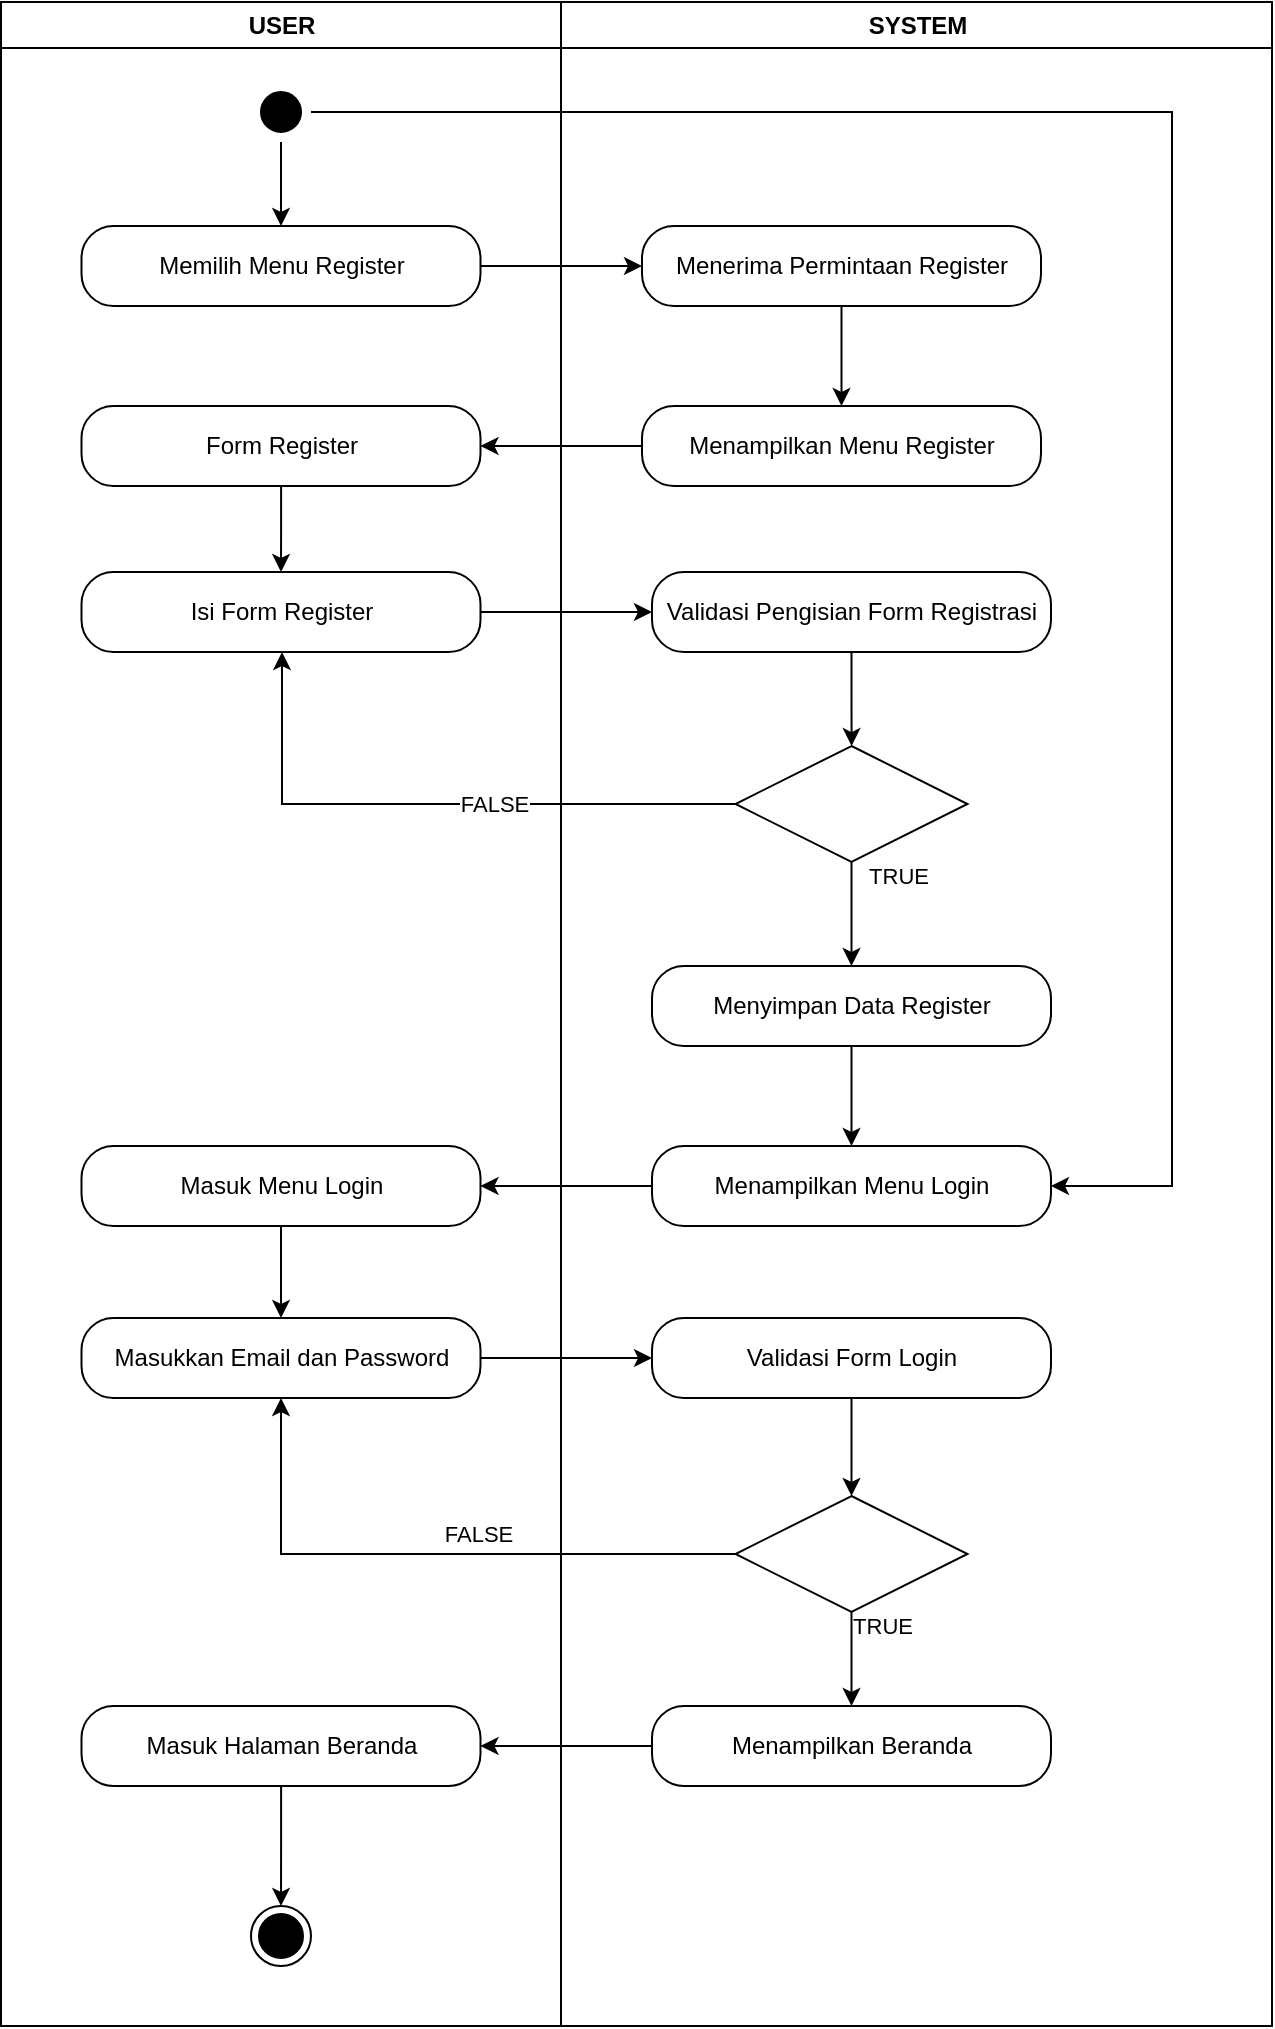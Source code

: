 <mxfile version="14.6.1" type="device"><diagram name="Page-1" id="e7e014a7-5840-1c2e-5031-d8a46d1fe8dd"><mxGraphModel dx="1158" dy="506" grid="1" gridSize="10" guides="1" tooltips="1" connect="1" arrows="1" fold="1" page="1" pageScale="1" pageWidth="1169" pageHeight="826" background="#ffffff" math="0" shadow="0"><root><mxCell id="0"/><mxCell id="1" parent="0"/><mxCell id="2" value="USER" style="swimlane;whiteSpace=wrap;strokeColor=#000000;" parent="1" vertex="1"><mxGeometry x="164.5" y="128" width="280" height="1012" as="geometry"/></mxCell><mxCell id="Z_qq1MQ60-w90euAvEnh-45" style="edgeStyle=orthogonalEdgeStyle;rounded=0;orthogonalLoop=1;jettySize=auto;html=1;" edge="1" parent="2" source="5"><mxGeometry relative="1" as="geometry"><mxPoint x="140.0" y="112" as="targetPoint"/><Array as="points"><mxPoint x="140" y="42"/></Array></mxGeometry></mxCell><mxCell id="5" value="" style="ellipse;shape=startState;fillColor=#000000;strokeColor=#FFFFFF;" parent="2" vertex="1"><mxGeometry x="125" y="40" width="30" height="30" as="geometry"/></mxCell><mxCell id="Z_qq1MQ60-w90euAvEnh-48" value="Memilih Menu Register" style="rounded=1;whiteSpace=wrap;html=1;arcSize=40;fontColor=#000000;fillColor=#FFFFFF;strokeColor=#000000;" vertex="1" parent="2"><mxGeometry x="40.25" y="112" width="199.5" height="40" as="geometry"/></mxCell><mxCell id="Z_qq1MQ60-w90euAvEnh-55" style="edgeStyle=orthogonalEdgeStyle;rounded=0;orthogonalLoop=1;jettySize=auto;html=1;entryX=0.5;entryY=0;entryDx=0;entryDy=0;" edge="1" parent="2" source="Z_qq1MQ60-w90euAvEnh-52" target="Z_qq1MQ60-w90euAvEnh-54"><mxGeometry relative="1" as="geometry"/></mxCell><mxCell id="Z_qq1MQ60-w90euAvEnh-52" value="Form Register" style="rounded=1;whiteSpace=wrap;html=1;arcSize=40;fontColor=#000000;fillColor=#FFFFFF;strokeColor=#000000;" vertex="1" parent="2"><mxGeometry x="40.25" y="202" width="199.5" height="40" as="geometry"/></mxCell><mxCell id="Z_qq1MQ60-w90euAvEnh-54" value="Isi Form Register" style="rounded=1;whiteSpace=wrap;html=1;arcSize=40;fontColor=#000000;fillColor=#FFFFFF;strokeColor=#000000;" vertex="1" parent="2"><mxGeometry x="40.25" y="285" width="199.5" height="40" as="geometry"/></mxCell><mxCell id="Z_qq1MQ60-w90euAvEnh-69" style="edgeStyle=orthogonalEdgeStyle;rounded=0;orthogonalLoop=1;jettySize=auto;html=1;" edge="1" parent="2" source="Z_qq1MQ60-w90euAvEnh-66" target="Z_qq1MQ60-w90euAvEnh-68"><mxGeometry relative="1" as="geometry"/></mxCell><mxCell id="Z_qq1MQ60-w90euAvEnh-66" value="Masuk Menu Login" style="rounded=1;whiteSpace=wrap;html=1;arcSize=40;fontColor=#000000;fillColor=#FFFFFF;strokeColor=#000000;" vertex="1" parent="2"><mxGeometry x="40.25" y="572" width="199.5" height="40" as="geometry"/></mxCell><mxCell id="Z_qq1MQ60-w90euAvEnh-68" value="Masukkan Email dan Password" style="rounded=1;whiteSpace=wrap;html=1;arcSize=40;fontColor=#000000;fillColor=#FFFFFF;strokeColor=#000000;" vertex="1" parent="2"><mxGeometry x="40.25" y="658" width="199.5" height="40" as="geometry"/></mxCell><mxCell id="Z_qq1MQ60-w90euAvEnh-75" value="FALSE" style="edgeLabel;html=1;align=center;verticalAlign=middle;resizable=0;points=[];" vertex="1" connectable="0" parent="2"><mxGeometry x="239.75" y="776" as="geometry"><mxPoint x="-2" y="-10" as="offset"/></mxGeometry></mxCell><mxCell id="Z_qq1MQ60-w90euAvEnh-80" style="edgeStyle=orthogonalEdgeStyle;rounded=0;orthogonalLoop=1;jettySize=auto;html=1;" edge="1" parent="2" source="Z_qq1MQ60-w90euAvEnh-78" target="38"><mxGeometry relative="1" as="geometry"/></mxCell><mxCell id="Z_qq1MQ60-w90euAvEnh-78" value="Masuk Halaman Beranda" style="rounded=1;whiteSpace=wrap;html=1;arcSize=40;fontColor=#000000;fillColor=#FFFFFF;strokeColor=#000000;" vertex="1" parent="2"><mxGeometry x="40.25" y="852" width="199.5" height="40" as="geometry"/></mxCell><mxCell id="38" value="" style="ellipse;shape=endState;fillColor=#000000;strokeColor=#000000;" parent="2" vertex="1"><mxGeometry x="125" y="952" width="30" height="30" as="geometry"/></mxCell><mxCell id="3" value="SYSTEM" style="swimlane;whiteSpace=wrap" parent="1" vertex="1"><mxGeometry x="444.5" y="128" width="355.5" height="1012" as="geometry"/></mxCell><mxCell id="Z_qq1MQ60-w90euAvEnh-62" style="edgeStyle=orthogonalEdgeStyle;rounded=0;orthogonalLoop=1;jettySize=auto;html=1;entryX=0.5;entryY=0;entryDx=0;entryDy=0;" edge="1" parent="3" source="21" target="Z_qq1MQ60-w90euAvEnh-61"><mxGeometry relative="1" as="geometry"/></mxCell><mxCell id="21" value="" style="rhombus;fillColor=#FFFFFF;strokeColor=#000000;" parent="3" vertex="1"><mxGeometry x="87.25" y="372" width="116" height="58" as="geometry"/></mxCell><mxCell id="Z_qq1MQ60-w90euAvEnh-51" style="edgeStyle=orthogonalEdgeStyle;rounded=0;orthogonalLoop=1;jettySize=auto;html=1;" edge="1" parent="3" source="Z_qq1MQ60-w90euAvEnh-46" target="Z_qq1MQ60-w90euAvEnh-50"><mxGeometry relative="1" as="geometry"/></mxCell><mxCell id="Z_qq1MQ60-w90euAvEnh-46" value="Menerima Permintaan Register" style="rounded=1;whiteSpace=wrap;html=1;arcSize=40;fontColor=#000000;fillColor=#FFFFFF;strokeColor=#000000;" vertex="1" parent="3"><mxGeometry x="40.5" y="112" width="199.5" height="40" as="geometry"/></mxCell><mxCell id="Z_qq1MQ60-w90euAvEnh-50" value="Menampilkan Menu Register" style="rounded=1;whiteSpace=wrap;html=1;arcSize=40;fontColor=#000000;fillColor=#FFFFFF;strokeColor=#000000;" vertex="1" parent="3"><mxGeometry x="40.5" y="202" width="199.5" height="40" as="geometry"/></mxCell><mxCell id="Z_qq1MQ60-w90euAvEnh-59" style="edgeStyle=orthogonalEdgeStyle;rounded=0;orthogonalLoop=1;jettySize=auto;html=1;" edge="1" parent="3" source="Z_qq1MQ60-w90euAvEnh-56" target="21"><mxGeometry relative="1" as="geometry"/></mxCell><mxCell id="Z_qq1MQ60-w90euAvEnh-56" value="Validasi Pengisian Form Registrasi" style="rounded=1;whiteSpace=wrap;html=1;arcSize=40;fontColor=#000000;fillColor=#FFFFFF;strokeColor=#000000;" vertex="1" parent="3"><mxGeometry x="45.5" y="285" width="199.5" height="40" as="geometry"/></mxCell><mxCell id="Z_qq1MQ60-w90euAvEnh-65" style="edgeStyle=orthogonalEdgeStyle;rounded=0;orthogonalLoop=1;jettySize=auto;html=1;" edge="1" parent="3" source="Z_qq1MQ60-w90euAvEnh-61" target="Z_qq1MQ60-w90euAvEnh-64"><mxGeometry relative="1" as="geometry"/></mxCell><mxCell id="Z_qq1MQ60-w90euAvEnh-61" value="Menyimpan Data Register" style="rounded=1;whiteSpace=wrap;html=1;arcSize=40;fontColor=#000000;fillColor=#FFFFFF;strokeColor=#000000;" vertex="1" parent="3"><mxGeometry x="45.5" y="482" width="199.5" height="40" as="geometry"/></mxCell><mxCell id="Z_qq1MQ60-w90euAvEnh-63" value="TRUE" style="edgeLabel;html=1;align=center;verticalAlign=middle;resizable=0;points=[];" vertex="1" connectable="0" parent="3"><mxGeometry x="165.497" y="430.0" as="geometry"><mxPoint x="3" y="7" as="offset"/></mxGeometry></mxCell><mxCell id="Z_qq1MQ60-w90euAvEnh-64" value="Menampilkan Menu Login" style="rounded=1;whiteSpace=wrap;html=1;arcSize=40;fontColor=#000000;fillColor=#FFFFFF;strokeColor=#000000;" vertex="1" parent="3"><mxGeometry x="45.5" y="572" width="199.5" height="40" as="geometry"/></mxCell><mxCell id="Z_qq1MQ60-w90euAvEnh-73" style="edgeStyle=orthogonalEdgeStyle;rounded=0;orthogonalLoop=1;jettySize=auto;html=1;entryX=0.5;entryY=0;entryDx=0;entryDy=0;" edge="1" parent="3" source="Z_qq1MQ60-w90euAvEnh-70" target="Z_qq1MQ60-w90euAvEnh-72"><mxGeometry relative="1" as="geometry"/></mxCell><mxCell id="Z_qq1MQ60-w90euAvEnh-70" value="Validasi Form Login" style="rounded=1;whiteSpace=wrap;html=1;arcSize=40;fontColor=#000000;fillColor=#FFFFFF;strokeColor=#000000;" vertex="1" parent="3"><mxGeometry x="45.5" y="658" width="199.5" height="40" as="geometry"/></mxCell><mxCell id="Z_qq1MQ60-w90euAvEnh-77" style="edgeStyle=orthogonalEdgeStyle;rounded=0;orthogonalLoop=1;jettySize=auto;html=1;entryX=0.5;entryY=0;entryDx=0;entryDy=0;" edge="1" parent="3" source="Z_qq1MQ60-w90euAvEnh-72" target="Z_qq1MQ60-w90euAvEnh-76"><mxGeometry relative="1" as="geometry"/></mxCell><mxCell id="Z_qq1MQ60-w90euAvEnh-72" value="" style="rhombus;fillColor=#FFFFFF;strokeColor=#000000;" vertex="1" parent="3"><mxGeometry x="87.25" y="747" width="116" height="58" as="geometry"/></mxCell><mxCell id="Z_qq1MQ60-w90euAvEnh-76" value="Menampilkan Beranda" style="rounded=1;whiteSpace=wrap;html=1;arcSize=40;fontColor=#000000;fillColor=#FFFFFF;strokeColor=#000000;" vertex="1" parent="3"><mxGeometry x="45.5" y="852" width="199.5" height="40" as="geometry"/></mxCell><mxCell id="Z_qq1MQ60-w90euAvEnh-82" value="TRUE" style="edgeLabel;html=1;align=center;verticalAlign=middle;resizable=0;points=[];" vertex="1" connectable="0" parent="3"><mxGeometry x="165.497" y="592.0" as="geometry"><mxPoint x="-5" y="220" as="offset"/></mxGeometry></mxCell><mxCell id="Z_qq1MQ60-w90euAvEnh-49" style="edgeStyle=orthogonalEdgeStyle;rounded=0;orthogonalLoop=1;jettySize=auto;html=1;" edge="1" parent="1" source="Z_qq1MQ60-w90euAvEnh-48" target="Z_qq1MQ60-w90euAvEnh-46"><mxGeometry relative="1" as="geometry"/></mxCell><mxCell id="Z_qq1MQ60-w90euAvEnh-53" style="edgeStyle=orthogonalEdgeStyle;rounded=0;orthogonalLoop=1;jettySize=auto;html=1;entryX=1;entryY=0.5;entryDx=0;entryDy=0;" edge="1" parent="1" source="Z_qq1MQ60-w90euAvEnh-50" target="Z_qq1MQ60-w90euAvEnh-52"><mxGeometry relative="1" as="geometry"/></mxCell><mxCell id="Z_qq1MQ60-w90euAvEnh-57" style="edgeStyle=orthogonalEdgeStyle;rounded=0;orthogonalLoop=1;jettySize=auto;html=1;" edge="1" parent="1" source="Z_qq1MQ60-w90euAvEnh-54" target="Z_qq1MQ60-w90euAvEnh-56"><mxGeometry relative="1" as="geometry"/></mxCell><mxCell id="Z_qq1MQ60-w90euAvEnh-58" style="edgeStyle=orthogonalEdgeStyle;rounded=0;orthogonalLoop=1;jettySize=auto;html=1;entryX=0.5;entryY=1;entryDx=0;entryDy=0;" edge="1" parent="1" source="21" target="Z_qq1MQ60-w90euAvEnh-54"><mxGeometry relative="1" as="geometry"><mxPoint x="290" y="529.0" as="targetPoint"/><Array as="points"><mxPoint x="305" y="529"/><mxPoint x="305" y="453"/></Array></mxGeometry></mxCell><mxCell id="Z_qq1MQ60-w90euAvEnh-60" value="FALSE" style="edgeLabel;html=1;align=center;verticalAlign=middle;resizable=0;points=[];" vertex="1" connectable="0" parent="Z_qq1MQ60-w90euAvEnh-58"><mxGeometry x="-0.614" y="2" relative="1" as="geometry"><mxPoint x="-63" y="-2" as="offset"/></mxGeometry></mxCell><mxCell id="Z_qq1MQ60-w90euAvEnh-67" style="edgeStyle=orthogonalEdgeStyle;rounded=0;orthogonalLoop=1;jettySize=auto;html=1;entryX=1;entryY=0.5;entryDx=0;entryDy=0;" edge="1" parent="1" source="Z_qq1MQ60-w90euAvEnh-64" target="Z_qq1MQ60-w90euAvEnh-66"><mxGeometry relative="1" as="geometry"/></mxCell><mxCell id="Z_qq1MQ60-w90euAvEnh-71" style="edgeStyle=orthogonalEdgeStyle;rounded=0;orthogonalLoop=1;jettySize=auto;html=1;" edge="1" parent="1" source="Z_qq1MQ60-w90euAvEnh-68" target="Z_qq1MQ60-w90euAvEnh-70"><mxGeometry relative="1" as="geometry"/></mxCell><mxCell id="Z_qq1MQ60-w90euAvEnh-74" style="edgeStyle=orthogonalEdgeStyle;rounded=0;orthogonalLoop=1;jettySize=auto;html=1;entryX=0.5;entryY=1;entryDx=0;entryDy=0;" edge="1" parent="1" source="Z_qq1MQ60-w90euAvEnh-72" target="Z_qq1MQ60-w90euAvEnh-68"><mxGeometry relative="1" as="geometry"/></mxCell><mxCell id="Z_qq1MQ60-w90euAvEnh-81" style="edgeStyle=orthogonalEdgeStyle;rounded=0;orthogonalLoop=1;jettySize=auto;html=1;entryX=1;entryY=0.5;entryDx=0;entryDy=0;" edge="1" parent="1" source="Z_qq1MQ60-w90euAvEnh-76" target="Z_qq1MQ60-w90euAvEnh-78"><mxGeometry relative="1" as="geometry"/></mxCell><mxCell id="Z_qq1MQ60-w90euAvEnh-83" style="edgeStyle=orthogonalEdgeStyle;rounded=0;orthogonalLoop=1;jettySize=auto;html=1;entryX=1;entryY=0.5;entryDx=0;entryDy=0;" edge="1" parent="1" source="5" target="Z_qq1MQ60-w90euAvEnh-64"><mxGeometry relative="1" as="geometry"><mxPoint x="760" y="741.07" as="targetPoint"/><Array as="points"><mxPoint x="750" y="183"/><mxPoint x="750" y="720"/></Array></mxGeometry></mxCell></root></mxGraphModel></diagram></mxfile>